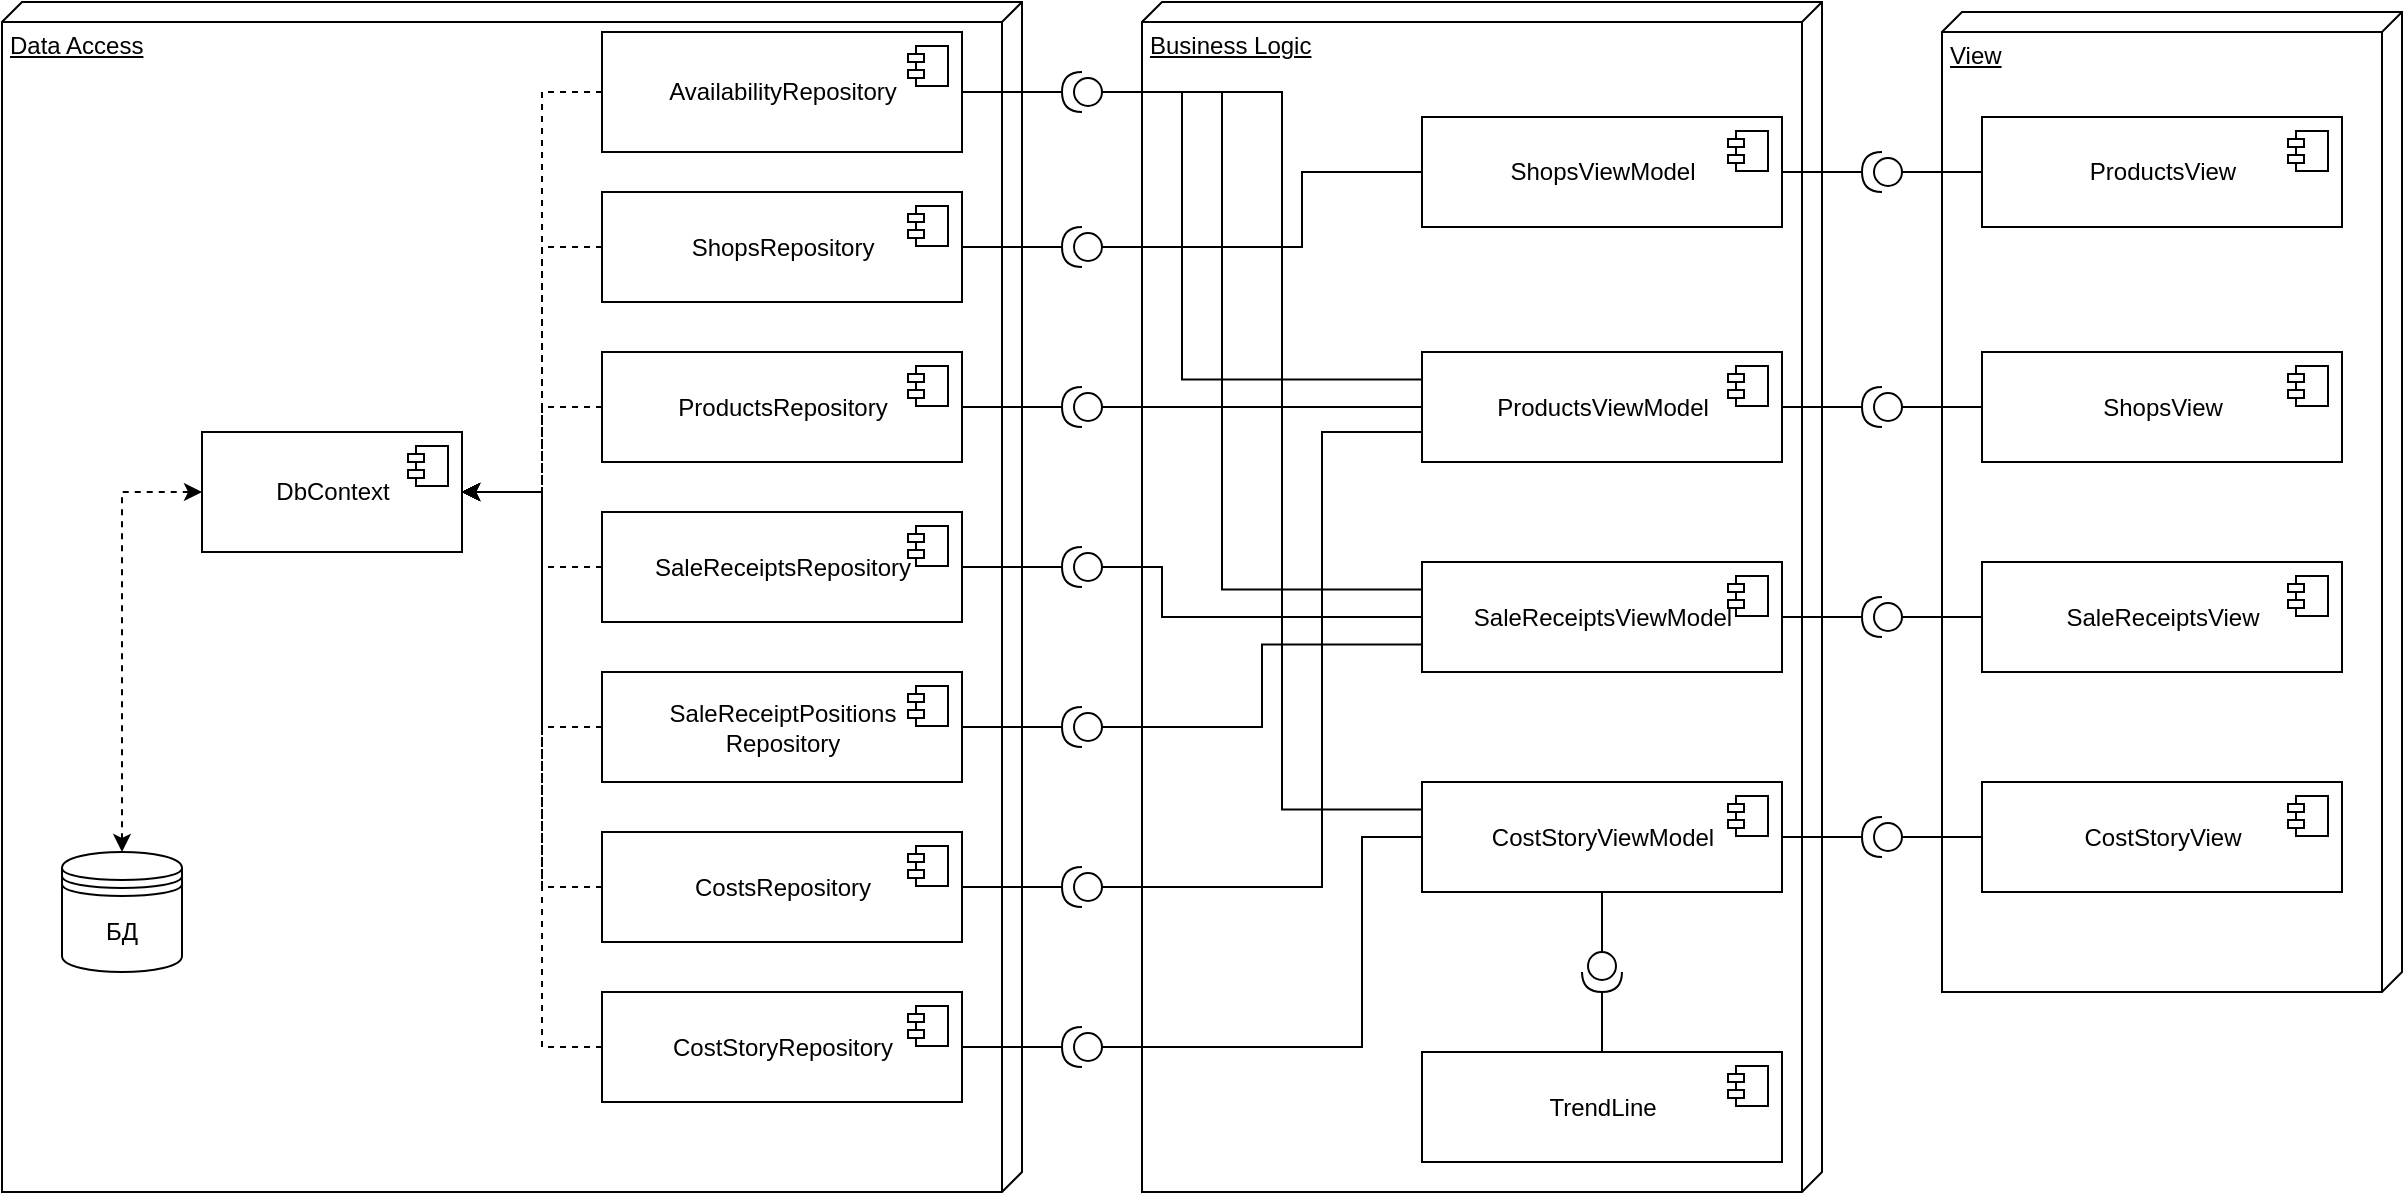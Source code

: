 <mxfile version="18.0.6" type="device"><diagram id="cAFp6scB9ZHnr3vbxid1" name="Страница 1"><mxGraphModel dx="1102" dy="865" grid="1" gridSize="10" guides="1" tooltips="1" connect="1" arrows="1" fold="1" page="1" pageScale="1" pageWidth="827" pageHeight="1169" math="0" shadow="0"><root><mxCell id="0"/><mxCell id="1" parent="0"/><mxCell id="_6xMY9cUNog-9c3ADYtb-3" value="Data Access" style="verticalAlign=top;align=left;spacingTop=8;spacingLeft=2;spacingRight=12;shape=cube;size=10;direction=south;fontStyle=4;html=1;" vertex="1" parent="1"><mxGeometry x="30" y="15" width="510" height="595" as="geometry"/></mxCell><mxCell id="_6xMY9cUNog-9c3ADYtb-2" value="Business Logic" style="verticalAlign=top;align=left;spacingTop=8;spacingLeft=2;spacingRight=12;shape=cube;size=10;direction=south;fontStyle=4;html=1;" vertex="1" parent="1"><mxGeometry x="600" y="15" width="340" height="595" as="geometry"/></mxCell><mxCell id="UYl5JBMglmQeXG2_WO-w-1" value="View" style="verticalAlign=top;align=left;spacingTop=8;spacingLeft=2;spacingRight=12;shape=cube;size=10;direction=south;fontStyle=4;html=1;" parent="1" vertex="1"><mxGeometry x="1000" y="20" width="230" height="490" as="geometry"/></mxCell><mxCell id="v0jWVcCd659Fp_3LrVib-6" style="edgeStyle=orthogonalEdgeStyle;rounded=0;orthogonalLoop=1;jettySize=auto;html=1;exitX=0.5;exitY=0;exitDx=0;exitDy=0;entryX=0;entryY=0.5;entryDx=0;entryDy=0;dashed=1;endArrow=classic;endFill=1;startArrow=classic;startFill=1;" parent="1" source="v0jWVcCd659Fp_3LrVib-5" target="1C4anHPGnGaI00nx966t-7" edge="1"><mxGeometry relative="1" as="geometry"><mxPoint x="160" y="275" as="targetPoint"/></mxGeometry></mxCell><mxCell id="v0jWVcCd659Fp_3LrVib-5" value="БД" style="shape=datastore;whiteSpace=wrap;html=1;" parent="1" vertex="1"><mxGeometry x="60" y="440" width="60" height="60" as="geometry"/></mxCell><mxCell id="1C4anHPGnGaI00nx966t-40" style="edgeStyle=orthogonalEdgeStyle;rounded=0;orthogonalLoop=1;jettySize=auto;html=1;exitX=1;exitY=0.5;exitDx=0;exitDy=0;exitPerimeter=0;entryX=1;entryY=0.5;entryDx=0;entryDy=0;endArrow=none;endFill=0;" parent="1" source="1C4anHPGnGaI00nx966t-4" target="1C4anHPGnGaI00nx966t-9" edge="1"><mxGeometry relative="1" as="geometry"/></mxCell><mxCell id="1C4anHPGnGaI00nx966t-80" style="edgeStyle=orthogonalEdgeStyle;rounded=0;orthogonalLoop=1;jettySize=auto;html=1;exitX=0;exitY=0.5;exitDx=0;exitDy=0;exitPerimeter=0;entryX=0;entryY=0.25;entryDx=0;entryDy=0;endArrow=none;endFill=0;elbow=vertical;" parent="1" source="1C4anHPGnGaI00nx966t-4" target="1C4anHPGnGaI00nx966t-30" edge="1"><mxGeometry relative="1" as="geometry"><Array as="points"><mxPoint x="620" y="60"/><mxPoint x="620" y="204"/></Array></mxGeometry></mxCell><mxCell id="1C4anHPGnGaI00nx966t-82" style="edgeStyle=orthogonalEdgeStyle;rounded=0;orthogonalLoop=1;jettySize=auto;html=1;exitX=0;exitY=0.5;exitDx=0;exitDy=0;exitPerimeter=0;entryX=0;entryY=0.25;entryDx=0;entryDy=0;endArrow=none;endFill=0;elbow=vertical;" parent="1" source="1C4anHPGnGaI00nx966t-4" target="1C4anHPGnGaI00nx966t-36" edge="1"><mxGeometry relative="1" as="geometry"><Array as="points"><mxPoint x="640" y="60"/><mxPoint x="640" y="309"/></Array></mxGeometry></mxCell><mxCell id="1C4anHPGnGaI00nx966t-84" style="edgeStyle=orthogonalEdgeStyle;rounded=0;orthogonalLoop=1;jettySize=auto;html=1;exitX=0;exitY=0.5;exitDx=0;exitDy=0;exitPerimeter=0;entryX=0;entryY=0.25;entryDx=0;entryDy=0;endArrow=none;endFill=0;elbow=vertical;" parent="1" source="1C4anHPGnGaI00nx966t-4" target="1C4anHPGnGaI00nx966t-38" edge="1"><mxGeometry relative="1" as="geometry"><Array as="points"><mxPoint x="670" y="60"/><mxPoint x="670" y="419"/></Array></mxGeometry></mxCell><mxCell id="1C4anHPGnGaI00nx966t-4" value="" style="shape=providedRequiredInterface;html=1;verticalLabelPosition=bottom;sketch=0;flipH=1;" parent="1" vertex="1"><mxGeometry x="560" y="50" width="20" height="20" as="geometry"/></mxCell><mxCell id="1C4anHPGnGaI00nx966t-7" value="DbContext" style="html=1;dropTarget=0;" parent="1" vertex="1"><mxGeometry x="130" y="230" width="130" height="60" as="geometry"/></mxCell><mxCell id="1C4anHPGnGaI00nx966t-8" value="" style="shape=module;jettyWidth=8;jettyHeight=4;" parent="1C4anHPGnGaI00nx966t-7" vertex="1"><mxGeometry x="1" width="20" height="20" relative="1" as="geometry"><mxPoint x="-27" y="7" as="offset"/></mxGeometry></mxCell><mxCell id="1C4anHPGnGaI00nx966t-23" style="edgeStyle=orthogonalEdgeStyle;rounded=0;orthogonalLoop=1;jettySize=auto;html=1;exitX=0;exitY=0.5;exitDx=0;exitDy=0;entryX=1;entryY=0.5;entryDx=0;entryDy=0;endArrow=classic;endFill=1;dashed=1;" parent="1" source="1C4anHPGnGaI00nx966t-9" target="1C4anHPGnGaI00nx966t-7" edge="1"><mxGeometry relative="1" as="geometry"><Array as="points"><mxPoint x="300" y="60"/><mxPoint x="300" y="260"/></Array></mxGeometry></mxCell><mxCell id="1C4anHPGnGaI00nx966t-9" value="AvailabilityRepository" style="html=1;dropTarget=0;" parent="1" vertex="1"><mxGeometry x="330" y="30" width="180" height="60" as="geometry"/></mxCell><mxCell id="1C4anHPGnGaI00nx966t-10" value="" style="shape=module;jettyWidth=8;jettyHeight=4;" parent="1C4anHPGnGaI00nx966t-9" vertex="1"><mxGeometry x="1" width="20" height="20" relative="1" as="geometry"><mxPoint x="-27" y="7" as="offset"/></mxGeometry></mxCell><mxCell id="1C4anHPGnGaI00nx966t-24" style="edgeStyle=orthogonalEdgeStyle;rounded=0;orthogonalLoop=1;jettySize=auto;html=1;exitX=0;exitY=0.5;exitDx=0;exitDy=0;entryX=1;entryY=0.5;entryDx=0;entryDy=0;dashed=1;endArrow=classic;endFill=1;" parent="1" source="1C4anHPGnGaI00nx966t-11" target="1C4anHPGnGaI00nx966t-7" edge="1"><mxGeometry relative="1" as="geometry"><Array as="points"><mxPoint x="300" y="138"/><mxPoint x="300" y="260"/></Array></mxGeometry></mxCell><mxCell id="1C4anHPGnGaI00nx966t-11" value="ShopsRepository" style="html=1;dropTarget=0;" parent="1" vertex="1"><mxGeometry x="330" y="110" width="180" height="55" as="geometry"/></mxCell><mxCell id="1C4anHPGnGaI00nx966t-12" value="" style="shape=module;jettyWidth=8;jettyHeight=4;" parent="1C4anHPGnGaI00nx966t-11" vertex="1"><mxGeometry x="1" width="20" height="20" relative="1" as="geometry"><mxPoint x="-27" y="7" as="offset"/></mxGeometry></mxCell><mxCell id="1C4anHPGnGaI00nx966t-27" style="edgeStyle=orthogonalEdgeStyle;rounded=0;orthogonalLoop=1;jettySize=auto;html=1;exitX=0;exitY=0.5;exitDx=0;exitDy=0;dashed=1;endArrow=classic;endFill=1;entryX=1;entryY=0.5;entryDx=0;entryDy=0;" parent="1" source="1C4anHPGnGaI00nx966t-13" target="1C4anHPGnGaI00nx966t-7" edge="1"><mxGeometry relative="1" as="geometry"><mxPoint x="280" y="260" as="targetPoint"/><Array as="points"><mxPoint x="300" y="378"/><mxPoint x="300" y="260"/></Array></mxGeometry></mxCell><mxCell id="1C4anHPGnGaI00nx966t-13" value="SaleReceiptPositions&lt;br&gt;Repository" style="html=1;dropTarget=0;" parent="1" vertex="1"><mxGeometry x="330" y="350" width="180" height="55" as="geometry"/></mxCell><mxCell id="1C4anHPGnGaI00nx966t-14" value="" style="shape=module;jettyWidth=8;jettyHeight=4;" parent="1C4anHPGnGaI00nx966t-13" vertex="1"><mxGeometry x="1" width="20" height="20" relative="1" as="geometry"><mxPoint x="-27" y="7" as="offset"/></mxGeometry></mxCell><mxCell id="1C4anHPGnGaI00nx966t-25" style="edgeStyle=orthogonalEdgeStyle;rounded=0;orthogonalLoop=1;jettySize=auto;html=1;exitX=0;exitY=0.5;exitDx=0;exitDy=0;dashed=1;endArrow=classic;endFill=1;entryX=1;entryY=0.5;entryDx=0;entryDy=0;" parent="1" source="1C4anHPGnGaI00nx966t-15" target="1C4anHPGnGaI00nx966t-7" edge="1"><mxGeometry relative="1" as="geometry"><mxPoint x="280" y="260" as="targetPoint"/><Array as="points"><mxPoint x="300" y="218"/><mxPoint x="300" y="260"/></Array></mxGeometry></mxCell><mxCell id="1C4anHPGnGaI00nx966t-15" value="ProductsRepository" style="html=1;dropTarget=0;" parent="1" vertex="1"><mxGeometry x="330" y="190" width="180" height="55" as="geometry"/></mxCell><mxCell id="1C4anHPGnGaI00nx966t-16" value="" style="shape=module;jettyWidth=8;jettyHeight=4;" parent="1C4anHPGnGaI00nx966t-15" vertex="1"><mxGeometry x="1" width="20" height="20" relative="1" as="geometry"><mxPoint x="-27" y="7" as="offset"/></mxGeometry></mxCell><mxCell id="1C4anHPGnGaI00nx966t-28" style="edgeStyle=orthogonalEdgeStyle;rounded=0;orthogonalLoop=1;jettySize=auto;html=1;exitX=0;exitY=0.5;exitDx=0;exitDy=0;entryX=1;entryY=0.5;entryDx=0;entryDy=0;dashed=1;endArrow=classic;endFill=1;" parent="1" source="1C4anHPGnGaI00nx966t-17" target="1C4anHPGnGaI00nx966t-7" edge="1"><mxGeometry relative="1" as="geometry"><Array as="points"><mxPoint x="300" y="458"/><mxPoint x="300" y="260"/></Array></mxGeometry></mxCell><mxCell id="1C4anHPGnGaI00nx966t-17" value="CostsRepository" style="html=1;dropTarget=0;" parent="1" vertex="1"><mxGeometry x="330" y="430" width="180" height="55" as="geometry"/></mxCell><mxCell id="1C4anHPGnGaI00nx966t-18" value="" style="shape=module;jettyWidth=8;jettyHeight=4;" parent="1C4anHPGnGaI00nx966t-17" vertex="1"><mxGeometry x="1" width="20" height="20" relative="1" as="geometry"><mxPoint x="-27" y="7" as="offset"/></mxGeometry></mxCell><mxCell id="1C4anHPGnGaI00nx966t-29" style="edgeStyle=orthogonalEdgeStyle;rounded=0;orthogonalLoop=1;jettySize=auto;html=1;exitX=0;exitY=0.5;exitDx=0;exitDy=0;entryX=1;entryY=0.5;entryDx=0;entryDy=0;dashed=1;endArrow=classic;endFill=1;" parent="1" source="1C4anHPGnGaI00nx966t-19" target="1C4anHPGnGaI00nx966t-7" edge="1"><mxGeometry relative="1" as="geometry"><Array as="points"><mxPoint x="300" y="538"/><mxPoint x="300" y="260"/></Array></mxGeometry></mxCell><mxCell id="1C4anHPGnGaI00nx966t-19" value="CostStoryRepository" style="html=1;dropTarget=0;" parent="1" vertex="1"><mxGeometry x="330" y="510" width="180" height="55" as="geometry"/></mxCell><mxCell id="1C4anHPGnGaI00nx966t-20" value="" style="shape=module;jettyWidth=8;jettyHeight=4;" parent="1C4anHPGnGaI00nx966t-19" vertex="1"><mxGeometry x="1" width="20" height="20" relative="1" as="geometry"><mxPoint x="-27" y="7" as="offset"/></mxGeometry></mxCell><mxCell id="1C4anHPGnGaI00nx966t-26" style="edgeStyle=orthogonalEdgeStyle;rounded=0;orthogonalLoop=1;jettySize=auto;html=1;exitX=0;exitY=0.5;exitDx=0;exitDy=0;entryX=1;entryY=0.5;entryDx=0;entryDy=0;dashed=1;endArrow=classic;endFill=1;" parent="1" source="1C4anHPGnGaI00nx966t-21" target="1C4anHPGnGaI00nx966t-7" edge="1"><mxGeometry relative="1" as="geometry"><Array as="points"><mxPoint x="300" y="298"/><mxPoint x="300" y="260"/></Array></mxGeometry></mxCell><mxCell id="1C4anHPGnGaI00nx966t-21" value="SaleReceiptsRepository" style="html=1;dropTarget=0;" parent="1" vertex="1"><mxGeometry x="330" y="270" width="180" height="55" as="geometry"/></mxCell><mxCell id="1C4anHPGnGaI00nx966t-22" value="" style="shape=module;jettyWidth=8;jettyHeight=4;" parent="1C4anHPGnGaI00nx966t-21" vertex="1"><mxGeometry x="1" width="20" height="20" relative="1" as="geometry"><mxPoint x="-27" y="7" as="offset"/></mxGeometry></mxCell><mxCell id="1C4anHPGnGaI00nx966t-30" value="ProductsViewModel" style="html=1;dropTarget=0;" parent="1" vertex="1"><mxGeometry x="740" y="190" width="180" height="55" as="geometry"/></mxCell><mxCell id="1C4anHPGnGaI00nx966t-31" value="" style="shape=module;jettyWidth=8;jettyHeight=4;" parent="1C4anHPGnGaI00nx966t-30" vertex="1"><mxGeometry x="1" width="20" height="20" relative="1" as="geometry"><mxPoint x="-27" y="7" as="offset"/></mxGeometry></mxCell><mxCell id="1C4anHPGnGaI00nx966t-32" value="ProductsView" style="html=1;dropTarget=0;" parent="1" vertex="1"><mxGeometry x="1020" y="72.5" width="180" height="55" as="geometry"/></mxCell><mxCell id="1C4anHPGnGaI00nx966t-33" value="" style="shape=module;jettyWidth=8;jettyHeight=4;" parent="1C4anHPGnGaI00nx966t-32" vertex="1"><mxGeometry x="1" width="20" height="20" relative="1" as="geometry"><mxPoint x="-27" y="7" as="offset"/></mxGeometry></mxCell><mxCell id="1C4anHPGnGaI00nx966t-34" value="ShopsViewModel" style="html=1;dropTarget=0;" parent="1" vertex="1"><mxGeometry x="740" y="72.5" width="180" height="55" as="geometry"/></mxCell><mxCell id="1C4anHPGnGaI00nx966t-35" value="" style="shape=module;jettyWidth=8;jettyHeight=4;" parent="1C4anHPGnGaI00nx966t-34" vertex="1"><mxGeometry x="1" width="20" height="20" relative="1" as="geometry"><mxPoint x="-27" y="7" as="offset"/></mxGeometry></mxCell><mxCell id="1C4anHPGnGaI00nx966t-36" value="SaleReceiptsViewModel" style="html=1;dropTarget=0;" parent="1" vertex="1"><mxGeometry x="740" y="295" width="180" height="55" as="geometry"/></mxCell><mxCell id="1C4anHPGnGaI00nx966t-37" value="" style="shape=module;jettyWidth=8;jettyHeight=4;" parent="1C4anHPGnGaI00nx966t-36" vertex="1"><mxGeometry x="1" width="20" height="20" relative="1" as="geometry"><mxPoint x="-27" y="7" as="offset"/></mxGeometry></mxCell><mxCell id="1C4anHPGnGaI00nx966t-38" value="CostStoryViewModel" style="html=1;dropTarget=0;" parent="1" vertex="1"><mxGeometry x="740" y="405" width="180" height="55" as="geometry"/></mxCell><mxCell id="1C4anHPGnGaI00nx966t-39" value="" style="shape=module;jettyWidth=8;jettyHeight=4;" parent="1C4anHPGnGaI00nx966t-38" vertex="1"><mxGeometry x="1" width="20" height="20" relative="1" as="geometry"><mxPoint x="-27" y="7" as="offset"/></mxGeometry></mxCell><mxCell id="1C4anHPGnGaI00nx966t-52" style="edgeStyle=orthogonalEdgeStyle;rounded=0;orthogonalLoop=1;jettySize=auto;html=1;exitX=1;exitY=0.5;exitDx=0;exitDy=0;exitPerimeter=0;entryX=1;entryY=0.5;entryDx=0;entryDy=0;endArrow=none;endFill=0;" parent="1" source="1C4anHPGnGaI00nx966t-41" target="1C4anHPGnGaI00nx966t-11" edge="1"><mxGeometry relative="1" as="geometry"/></mxCell><mxCell id="1C4anHPGnGaI00nx966t-70" style="edgeStyle=orthogonalEdgeStyle;rounded=0;orthogonalLoop=1;jettySize=auto;html=1;exitX=0;exitY=0.5;exitDx=0;exitDy=0;exitPerimeter=0;entryX=0;entryY=0.5;entryDx=0;entryDy=0;endArrow=none;endFill=0;" parent="1" source="1C4anHPGnGaI00nx966t-41" target="1C4anHPGnGaI00nx966t-34" edge="1"><mxGeometry relative="1" as="geometry"><Array as="points"><mxPoint x="680" y="138"/><mxPoint x="680" y="100"/></Array></mxGeometry></mxCell><mxCell id="1C4anHPGnGaI00nx966t-41" value="" style="shape=providedRequiredInterface;html=1;verticalLabelPosition=bottom;sketch=0;flipH=1;" parent="1" vertex="1"><mxGeometry x="560" y="127.5" width="20" height="20" as="geometry"/></mxCell><mxCell id="1C4anHPGnGaI00nx966t-51" style="edgeStyle=orthogonalEdgeStyle;rounded=0;orthogonalLoop=1;jettySize=auto;html=1;exitX=1;exitY=0.5;exitDx=0;exitDy=0;exitPerimeter=0;entryX=1;entryY=0.5;entryDx=0;entryDy=0;endArrow=none;endFill=0;" parent="1" source="1C4anHPGnGaI00nx966t-42" target="1C4anHPGnGaI00nx966t-15" edge="1"><mxGeometry relative="1" as="geometry"/></mxCell><mxCell id="1C4anHPGnGaI00nx966t-77" style="edgeStyle=orthogonalEdgeStyle;rounded=0;orthogonalLoop=1;jettySize=auto;elbow=vertical;html=1;exitX=0;exitY=0.5;exitDx=0;exitDy=0;exitPerimeter=0;entryX=0;entryY=0.5;entryDx=0;entryDy=0;endArrow=none;endFill=0;" parent="1" source="1C4anHPGnGaI00nx966t-42" target="1C4anHPGnGaI00nx966t-30" edge="1"><mxGeometry relative="1" as="geometry"/></mxCell><mxCell id="1C4anHPGnGaI00nx966t-42" value="" style="shape=providedRequiredInterface;html=1;verticalLabelPosition=bottom;sketch=0;flipH=1;" parent="1" vertex="1"><mxGeometry x="560" y="207.5" width="20" height="20" as="geometry"/></mxCell><mxCell id="1C4anHPGnGaI00nx966t-50" style="edgeStyle=orthogonalEdgeStyle;rounded=0;orthogonalLoop=1;jettySize=auto;html=1;exitX=1;exitY=0.5;exitDx=0;exitDy=0;exitPerimeter=0;entryX=1;entryY=0.5;entryDx=0;entryDy=0;endArrow=none;endFill=0;" parent="1" source="1C4anHPGnGaI00nx966t-43" target="1C4anHPGnGaI00nx966t-21" edge="1"><mxGeometry relative="1" as="geometry"/></mxCell><mxCell id="1C4anHPGnGaI00nx966t-78" style="edgeStyle=orthogonalEdgeStyle;rounded=0;orthogonalLoop=1;jettySize=auto;html=1;exitX=0;exitY=0.5;exitDx=0;exitDy=0;exitPerimeter=0;entryX=0;entryY=0.5;entryDx=0;entryDy=0;endArrow=none;endFill=0;elbow=vertical;" parent="1" source="1C4anHPGnGaI00nx966t-43" target="1C4anHPGnGaI00nx966t-36" edge="1"><mxGeometry relative="1" as="geometry"><Array as="points"><mxPoint x="610" y="298"/><mxPoint x="610" y="322"/></Array></mxGeometry></mxCell><mxCell id="1C4anHPGnGaI00nx966t-43" value="" style="shape=providedRequiredInterface;html=1;verticalLabelPosition=bottom;sketch=0;flipH=1;" parent="1" vertex="1"><mxGeometry x="560" y="287.5" width="20" height="20" as="geometry"/></mxCell><mxCell id="1C4anHPGnGaI00nx966t-49" style="edgeStyle=orthogonalEdgeStyle;rounded=0;orthogonalLoop=1;jettySize=auto;html=1;exitX=1;exitY=0.5;exitDx=0;exitDy=0;exitPerimeter=0;entryX=1;entryY=0.5;entryDx=0;entryDy=0;endArrow=none;endFill=0;" parent="1" source="1C4anHPGnGaI00nx966t-44" target="1C4anHPGnGaI00nx966t-13" edge="1"><mxGeometry relative="1" as="geometry"/></mxCell><mxCell id="1C4anHPGnGaI00nx966t-81" style="edgeStyle=orthogonalEdgeStyle;rounded=0;orthogonalLoop=1;jettySize=auto;html=1;exitX=0;exitY=0.5;exitDx=0;exitDy=0;exitPerimeter=0;entryX=0;entryY=0.75;entryDx=0;entryDy=0;endArrow=none;endFill=0;elbow=vertical;" parent="1" source="1C4anHPGnGaI00nx966t-44" target="1C4anHPGnGaI00nx966t-36" edge="1"><mxGeometry relative="1" as="geometry"/></mxCell><mxCell id="1C4anHPGnGaI00nx966t-44" value="" style="shape=providedRequiredInterface;html=1;verticalLabelPosition=bottom;sketch=0;flipH=1;" parent="1" vertex="1"><mxGeometry x="560" y="367.5" width="20" height="20" as="geometry"/></mxCell><mxCell id="1C4anHPGnGaI00nx966t-48" style="edgeStyle=orthogonalEdgeStyle;rounded=0;orthogonalLoop=1;jettySize=auto;html=1;exitX=1;exitY=0.5;exitDx=0;exitDy=0;exitPerimeter=0;entryX=1;entryY=0.5;entryDx=0;entryDy=0;endArrow=none;endFill=0;" parent="1" source="1C4anHPGnGaI00nx966t-45" target="1C4anHPGnGaI00nx966t-17" edge="1"><mxGeometry relative="1" as="geometry"/></mxCell><mxCell id="1C4anHPGnGaI00nx966t-79" style="edgeStyle=orthogonalEdgeStyle;rounded=0;orthogonalLoop=1;jettySize=auto;html=1;exitX=0;exitY=0.5;exitDx=0;exitDy=0;exitPerimeter=0;entryX=0;entryY=0.75;entryDx=0;entryDy=0;endArrow=none;endFill=0;elbow=vertical;" parent="1" source="1C4anHPGnGaI00nx966t-45" target="1C4anHPGnGaI00nx966t-30" edge="1"><mxGeometry relative="1" as="geometry"><Array as="points"><mxPoint x="690" y="458"/><mxPoint x="690" y="230"/><mxPoint x="740" y="230"/></Array></mxGeometry></mxCell><mxCell id="1C4anHPGnGaI00nx966t-45" value="" style="shape=providedRequiredInterface;html=1;verticalLabelPosition=bottom;sketch=0;flipH=1;" parent="1" vertex="1"><mxGeometry x="560" y="447.5" width="20" height="20" as="geometry"/></mxCell><mxCell id="1C4anHPGnGaI00nx966t-47" style="edgeStyle=orthogonalEdgeStyle;rounded=0;orthogonalLoop=1;jettySize=auto;html=1;exitX=1;exitY=0.5;exitDx=0;exitDy=0;exitPerimeter=0;entryX=1;entryY=0.5;entryDx=0;entryDy=0;endArrow=none;endFill=0;" parent="1" source="1C4anHPGnGaI00nx966t-46" target="1C4anHPGnGaI00nx966t-19" edge="1"><mxGeometry relative="1" as="geometry"/></mxCell><mxCell id="1C4anHPGnGaI00nx966t-83" style="edgeStyle=orthogonalEdgeStyle;rounded=0;orthogonalLoop=1;jettySize=auto;html=1;exitX=0;exitY=0.5;exitDx=0;exitDy=0;exitPerimeter=0;entryX=0;entryY=0.5;entryDx=0;entryDy=0;endArrow=none;endFill=0;elbow=vertical;" parent="1" source="1C4anHPGnGaI00nx966t-46" target="1C4anHPGnGaI00nx966t-38" edge="1"><mxGeometry relative="1" as="geometry"><Array as="points"><mxPoint x="710" y="538"/><mxPoint x="710" y="432"/></Array></mxGeometry></mxCell><mxCell id="1C4anHPGnGaI00nx966t-46" value="" style="shape=providedRequiredInterface;html=1;verticalLabelPosition=bottom;sketch=0;flipH=1;" parent="1" vertex="1"><mxGeometry x="560" y="527.5" width="20" height="20" as="geometry"/></mxCell><mxCell id="1C4anHPGnGaI00nx966t-53" value="ShopsView" style="html=1;dropTarget=0;" parent="1" vertex="1"><mxGeometry x="1020" y="190" width="180" height="55" as="geometry"/></mxCell><mxCell id="1C4anHPGnGaI00nx966t-54" value="" style="shape=module;jettyWidth=8;jettyHeight=4;" parent="1C4anHPGnGaI00nx966t-53" vertex="1"><mxGeometry x="1" width="20" height="20" relative="1" as="geometry"><mxPoint x="-27" y="7" as="offset"/></mxGeometry></mxCell><mxCell id="1C4anHPGnGaI00nx966t-55" value="SaleReceiptsView" style="html=1;dropTarget=0;" parent="1" vertex="1"><mxGeometry x="1020" y="295" width="180" height="55" as="geometry"/></mxCell><mxCell id="1C4anHPGnGaI00nx966t-56" value="" style="shape=module;jettyWidth=8;jettyHeight=4;" parent="1C4anHPGnGaI00nx966t-55" vertex="1"><mxGeometry x="1" width="20" height="20" relative="1" as="geometry"><mxPoint x="-27" y="7" as="offset"/></mxGeometry></mxCell><mxCell id="1C4anHPGnGaI00nx966t-57" value="CostStoryView" style="html=1;dropTarget=0;" parent="1" vertex="1"><mxGeometry x="1020" y="405" width="180" height="55" as="geometry"/></mxCell><mxCell id="1C4anHPGnGaI00nx966t-58" value="" style="shape=module;jettyWidth=8;jettyHeight=4;" parent="1C4anHPGnGaI00nx966t-57" vertex="1"><mxGeometry x="1" width="20" height="20" relative="1" as="geometry"><mxPoint x="-27" y="7" as="offset"/></mxGeometry></mxCell><mxCell id="1C4anHPGnGaI00nx966t-71" value="TrendLine" style="html=1;dropTarget=0;" parent="1" vertex="1"><mxGeometry x="740" y="540" width="180" height="55" as="geometry"/></mxCell><mxCell id="1C4anHPGnGaI00nx966t-72" value="" style="shape=module;jettyWidth=8;jettyHeight=4;" parent="1C4anHPGnGaI00nx966t-71" vertex="1"><mxGeometry x="1" width="20" height="20" relative="1" as="geometry"><mxPoint x="-27" y="7" as="offset"/></mxGeometry></mxCell><mxCell id="1C4anHPGnGaI00nx966t-75" style="edgeStyle=elbowEdgeStyle;rounded=0;orthogonalLoop=1;jettySize=auto;elbow=vertical;html=1;exitX=1;exitY=0.5;exitDx=0;exitDy=0;exitPerimeter=0;entryX=0.5;entryY=0;entryDx=0;entryDy=0;endArrow=none;endFill=0;" parent="1" source="1C4anHPGnGaI00nx966t-74" target="1C4anHPGnGaI00nx966t-71" edge="1"><mxGeometry relative="1" as="geometry"/></mxCell><mxCell id="1C4anHPGnGaI00nx966t-76" style="edgeStyle=elbowEdgeStyle;rounded=0;orthogonalLoop=1;jettySize=auto;elbow=vertical;html=1;exitX=0;exitY=0.5;exitDx=0;exitDy=0;exitPerimeter=0;entryX=0.5;entryY=1;entryDx=0;entryDy=0;endArrow=none;endFill=0;" parent="1" source="1C4anHPGnGaI00nx966t-74" target="1C4anHPGnGaI00nx966t-38" edge="1"><mxGeometry relative="1" as="geometry"/></mxCell><mxCell id="1C4anHPGnGaI00nx966t-74" value="" style="shape=providedRequiredInterface;html=1;verticalLabelPosition=bottom;sketch=0;flipH=1;direction=south;" parent="1" vertex="1"><mxGeometry x="820" y="490" width="20" height="20" as="geometry"/></mxCell><mxCell id="1C4anHPGnGaI00nx966t-97" style="edgeStyle=orthogonalEdgeStyle;rounded=0;orthogonalLoop=1;jettySize=auto;html=1;exitX=1;exitY=0.5;exitDx=0;exitDy=0;exitPerimeter=0;entryX=1;entryY=0.5;entryDx=0;entryDy=0;endArrow=none;endFill=0;elbow=vertical;" parent="1" source="1C4anHPGnGaI00nx966t-87" target="1C4anHPGnGaI00nx966t-38" edge="1"><mxGeometry relative="1" as="geometry"/></mxCell><mxCell id="1C4anHPGnGaI00nx966t-98" style="edgeStyle=orthogonalEdgeStyle;rounded=0;orthogonalLoop=1;jettySize=auto;html=1;exitX=0;exitY=0.5;exitDx=0;exitDy=0;exitPerimeter=0;entryX=0;entryY=0.5;entryDx=0;entryDy=0;endArrow=none;endFill=0;elbow=vertical;" parent="1" source="1C4anHPGnGaI00nx966t-87" target="1C4anHPGnGaI00nx966t-57" edge="1"><mxGeometry relative="1" as="geometry"/></mxCell><mxCell id="1C4anHPGnGaI00nx966t-87" value="" style="shape=providedRequiredInterface;html=1;verticalLabelPosition=bottom;sketch=0;flipH=1;" parent="1" vertex="1"><mxGeometry x="960" y="422.5" width="20" height="20" as="geometry"/></mxCell><mxCell id="1C4anHPGnGaI00nx966t-95" style="edgeStyle=orthogonalEdgeStyle;rounded=0;orthogonalLoop=1;jettySize=auto;html=1;exitX=1;exitY=0.5;exitDx=0;exitDy=0;exitPerimeter=0;entryX=1;entryY=0.5;entryDx=0;entryDy=0;endArrow=none;endFill=0;elbow=vertical;" parent="1" source="1C4anHPGnGaI00nx966t-88" target="1C4anHPGnGaI00nx966t-36" edge="1"><mxGeometry relative="1" as="geometry"/></mxCell><mxCell id="1C4anHPGnGaI00nx966t-96" style="edgeStyle=orthogonalEdgeStyle;rounded=0;orthogonalLoop=1;jettySize=auto;html=1;exitX=0;exitY=0.5;exitDx=0;exitDy=0;exitPerimeter=0;entryX=0;entryY=0.5;entryDx=0;entryDy=0;endArrow=none;endFill=0;elbow=vertical;" parent="1" source="1C4anHPGnGaI00nx966t-88" target="1C4anHPGnGaI00nx966t-55" edge="1"><mxGeometry relative="1" as="geometry"/></mxCell><mxCell id="1C4anHPGnGaI00nx966t-88" value="" style="shape=providedRequiredInterface;html=1;verticalLabelPosition=bottom;sketch=0;flipH=1;" parent="1" vertex="1"><mxGeometry x="960" y="312.5" width="20" height="20" as="geometry"/></mxCell><mxCell id="1C4anHPGnGaI00nx966t-93" style="edgeStyle=orthogonalEdgeStyle;rounded=0;orthogonalLoop=1;jettySize=auto;html=1;exitX=1;exitY=0.5;exitDx=0;exitDy=0;exitPerimeter=0;entryX=1;entryY=0.5;entryDx=0;entryDy=0;endArrow=none;endFill=0;elbow=vertical;" parent="1" source="1C4anHPGnGaI00nx966t-89" target="1C4anHPGnGaI00nx966t-30" edge="1"><mxGeometry relative="1" as="geometry"/></mxCell><mxCell id="1C4anHPGnGaI00nx966t-94" style="edgeStyle=orthogonalEdgeStyle;rounded=0;orthogonalLoop=1;jettySize=auto;html=1;exitX=0;exitY=0.5;exitDx=0;exitDy=0;exitPerimeter=0;entryX=0;entryY=0.5;entryDx=0;entryDy=0;endArrow=none;endFill=0;elbow=vertical;" parent="1" source="1C4anHPGnGaI00nx966t-89" target="1C4anHPGnGaI00nx966t-53" edge="1"><mxGeometry relative="1" as="geometry"/></mxCell><mxCell id="1C4anHPGnGaI00nx966t-89" value="" style="shape=providedRequiredInterface;html=1;verticalLabelPosition=bottom;sketch=0;flipH=1;" parent="1" vertex="1"><mxGeometry x="960" y="207.5" width="20" height="20" as="geometry"/></mxCell><mxCell id="1C4anHPGnGaI00nx966t-91" style="edgeStyle=orthogonalEdgeStyle;rounded=0;orthogonalLoop=1;jettySize=auto;html=1;exitX=1;exitY=0.5;exitDx=0;exitDy=0;exitPerimeter=0;entryX=1;entryY=0.5;entryDx=0;entryDy=0;endArrow=none;endFill=0;elbow=vertical;" parent="1" source="1C4anHPGnGaI00nx966t-90" target="1C4anHPGnGaI00nx966t-34" edge="1"><mxGeometry relative="1" as="geometry"/></mxCell><mxCell id="1C4anHPGnGaI00nx966t-92" style="edgeStyle=orthogonalEdgeStyle;rounded=0;orthogonalLoop=1;jettySize=auto;html=1;exitX=0;exitY=0.5;exitDx=0;exitDy=0;exitPerimeter=0;entryX=0;entryY=0.5;entryDx=0;entryDy=0;endArrow=none;endFill=0;elbow=vertical;" parent="1" source="1C4anHPGnGaI00nx966t-90" target="1C4anHPGnGaI00nx966t-32" edge="1"><mxGeometry relative="1" as="geometry"/></mxCell><mxCell id="1C4anHPGnGaI00nx966t-90" value="" style="shape=providedRequiredInterface;html=1;verticalLabelPosition=bottom;sketch=0;flipH=1;" parent="1" vertex="1"><mxGeometry x="960" y="90" width="20" height="20" as="geometry"/></mxCell></root></mxGraphModel></diagram></mxfile>